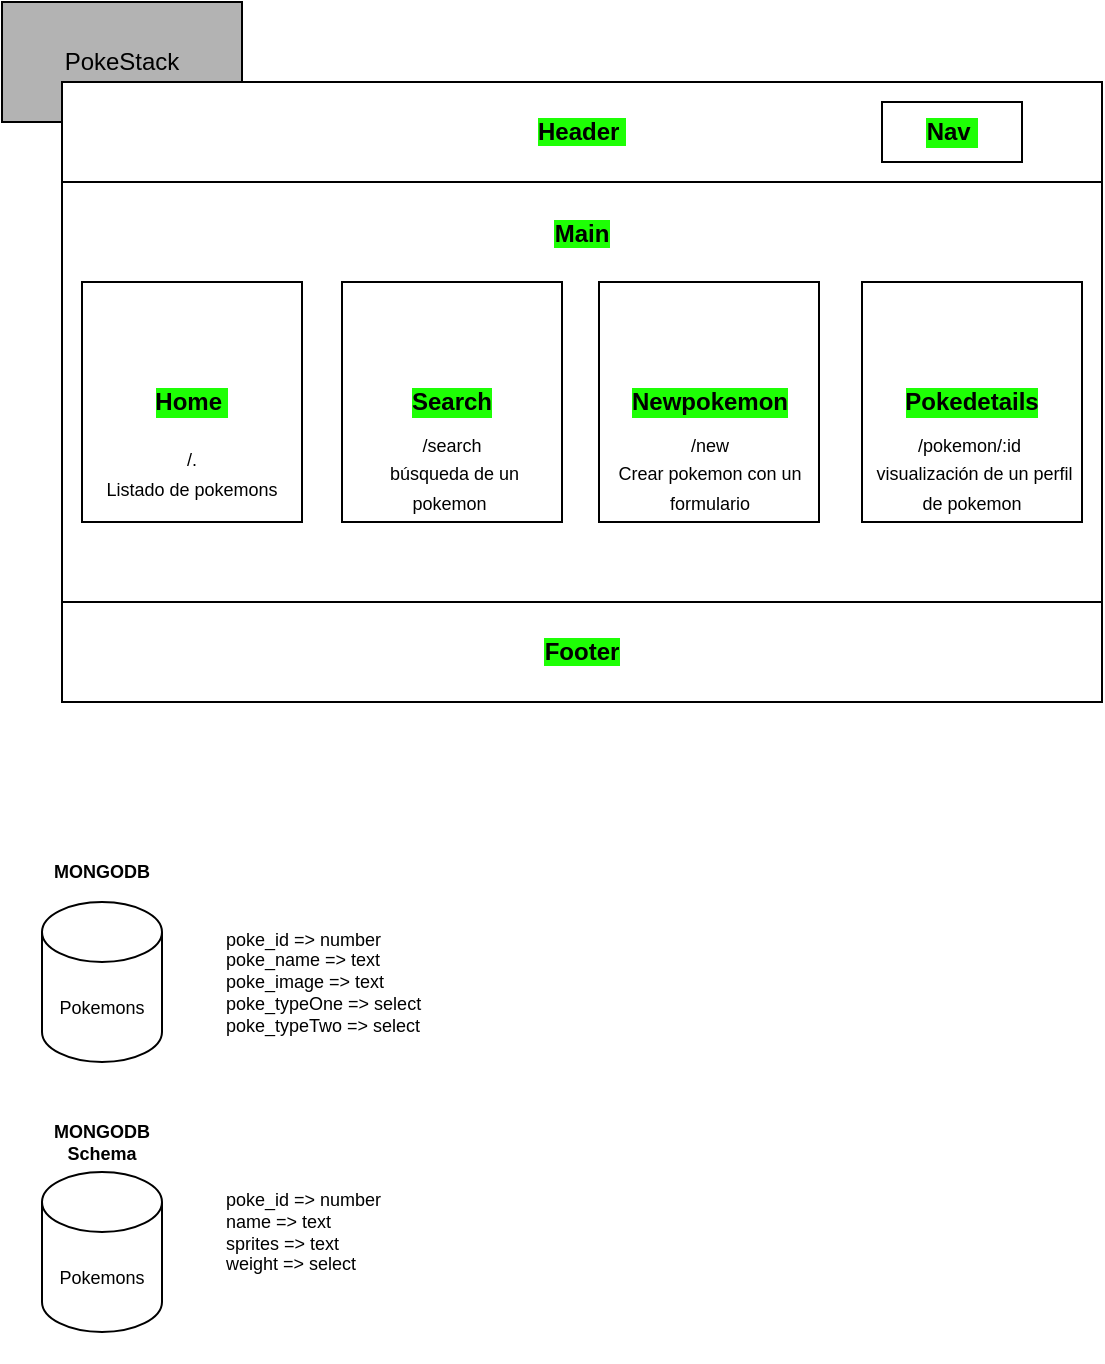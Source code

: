 <mxfile version="16.0.2" type="github">
  <diagram id="IwSsrIOJAKpcAU1nMPrH" name="Page-1">
    <mxGraphModel dx="650" dy="397" grid="1" gridSize="10" guides="1" tooltips="1" connect="1" arrows="1" fold="1" page="1" pageScale="1" pageWidth="827" pageHeight="1169" math="0" shadow="0">
      <root>
        <mxCell id="0" />
        <mxCell id="1" parent="0" />
        <mxCell id="1anfBIQ1N02F5VFbQSF0-1" value="PokeStack" style="rounded=0;whiteSpace=wrap;html=1;fillColor=#B3B3B3;" parent="1" vertex="1">
          <mxGeometry x="60" y="150" width="120" height="60" as="geometry" />
        </mxCell>
        <mxCell id="1anfBIQ1N02F5VFbQSF0-2" value="&lt;b style=&quot;color: rgb(0 , 0 , 0) ; font-family: &amp;#34;helvetica&amp;#34; ; font-size: 12px ; font-style: normal ; letter-spacing: normal ; text-align: center ; text-indent: 0px ; text-transform: none ; word-spacing: 0px ; background-color: rgb(30 , 255 , 5)&quot;&gt;Main&lt;br&gt;&lt;br&gt;&lt;br&gt;&lt;br&gt;&lt;br&gt;&lt;br&gt;&lt;br&gt;&lt;br&gt;&lt;br&gt;&lt;br&gt;&lt;br&gt;&lt;br&gt;&lt;/b&gt;" style="rounded=0;whiteSpace=wrap;html=1;" parent="1" vertex="1">
          <mxGeometry x="90" y="190" width="520" height="310" as="geometry" />
        </mxCell>
        <mxCell id="1anfBIQ1N02F5VFbQSF0-3" value="&lt;b style=&quot;background-color: rgb(30 , 255 , 5)&quot;&gt;Header&amp;nbsp;&lt;/b&gt;" style="rounded=0;whiteSpace=wrap;html=1;" parent="1" vertex="1">
          <mxGeometry x="90" y="190" width="520" height="50" as="geometry" />
        </mxCell>
        <mxCell id="1anfBIQ1N02F5VFbQSF0-4" value="&lt;span style=&quot;background-color: rgb(30 , 255 , 5)&quot;&gt;&lt;b&gt;Footer&lt;/b&gt;&lt;/span&gt;" style="rounded=0;whiteSpace=wrap;html=1;" parent="1" vertex="1">
          <mxGeometry x="90" y="450" width="520" height="50" as="geometry" />
        </mxCell>
        <mxCell id="1anfBIQ1N02F5VFbQSF0-5" value="&lt;b&gt;Nav&amp;nbsp;&lt;/b&gt;" style="rounded=0;whiteSpace=wrap;html=1;labelBackgroundColor=#1EFF05;" parent="1" vertex="1">
          <mxGeometry x="500" y="200" width="70" height="30" as="geometry" />
        </mxCell>
        <mxCell id="1anfBIQ1N02F5VFbQSF0-6" value="&lt;b&gt;Home&amp;nbsp;&lt;br&gt;&lt;/b&gt;" style="rounded=0;whiteSpace=wrap;html=1;labelBackgroundColor=#1EFF05;" parent="1" vertex="1">
          <mxGeometry x="100" y="290" width="110" height="120" as="geometry" />
        </mxCell>
        <mxCell id="1anfBIQ1N02F5VFbQSF0-7" value="&lt;b&gt;Search&lt;br&gt;&lt;/b&gt;" style="rounded=0;whiteSpace=wrap;html=1;labelBackgroundColor=#1EFF05;" parent="1" vertex="1">
          <mxGeometry x="230" y="290" width="110" height="120" as="geometry" />
        </mxCell>
        <mxCell id="1anfBIQ1N02F5VFbQSF0-8" value="&lt;b&gt;Newpokemon&lt;/b&gt;" style="rounded=0;whiteSpace=wrap;html=1;labelBackgroundColor=#1EFF05;" parent="1" vertex="1">
          <mxGeometry x="358.5" y="290" width="110" height="120" as="geometry" />
        </mxCell>
        <mxCell id="1anfBIQ1N02F5VFbQSF0-10" value="&lt;b&gt;Pokedetails&lt;/b&gt;" style="rounded=0;whiteSpace=wrap;html=1;labelBackgroundColor=#1EFF05;" parent="1" vertex="1">
          <mxGeometry x="490" y="290" width="110" height="120" as="geometry" />
        </mxCell>
        <mxCell id="1anfBIQ1N02F5VFbQSF0-11" value="&lt;font style=&quot;font-size: 9px&quot;&gt;/. &lt;br&gt;Listado de pokemons&lt;/font&gt;" style="text;html=1;strokeColor=none;fillColor=none;align=center;verticalAlign=middle;whiteSpace=wrap;rounded=0;labelBackgroundColor=#FFFFFF;" parent="1" vertex="1">
          <mxGeometry x="100" y="370" width="110" height="30" as="geometry" />
        </mxCell>
        <mxCell id="1anfBIQ1N02F5VFbQSF0-12" value="&lt;font style=&quot;font-size: 9px&quot;&gt;/search &lt;br&gt;&amp;nbsp;búsqueda de un pokemon&amp;nbsp;&lt;/font&gt;" style="text;html=1;strokeColor=none;fillColor=none;align=center;verticalAlign=middle;whiteSpace=wrap;rounded=0;labelBackgroundColor=#FFFFFF;" parent="1" vertex="1">
          <mxGeometry x="230" y="370" width="110" height="30" as="geometry" />
        </mxCell>
        <mxCell id="1anfBIQ1N02F5VFbQSF0-13" value="&lt;font style=&quot;font-size: 9px&quot;&gt;/new &lt;br&gt;Crear pokemon con un formulario&lt;/font&gt;" style="text;html=1;strokeColor=none;fillColor=none;align=center;verticalAlign=middle;whiteSpace=wrap;rounded=0;labelBackgroundColor=#FFFFFF;" parent="1" vertex="1">
          <mxGeometry x="359" y="370" width="110" height="30" as="geometry" />
        </mxCell>
        <mxCell id="1anfBIQ1N02F5VFbQSF0-14" value="&lt;font&gt;&lt;font style=&quot;font-size: 9px&quot;&gt;/pokemon/:id&amp;nbsp;&lt;br&gt;&amp;nbsp;visualización de un perfil de pokemon&lt;/font&gt;&lt;br&gt;&lt;/font&gt;" style="text;html=1;strokeColor=none;fillColor=none;align=center;verticalAlign=middle;whiteSpace=wrap;rounded=0;labelBackgroundColor=#FFFFFF;" parent="1" vertex="1">
          <mxGeometry x="490" y="370" width="110" height="30" as="geometry" />
        </mxCell>
        <mxCell id="1anfBIQ1N02F5VFbQSF0-17" value="Pokemons" style="shape=cylinder3;whiteSpace=wrap;html=1;boundedLbl=1;backgroundOutline=1;size=15;labelBackgroundColor=#FFFFFF;fontSize=9;" parent="1" vertex="1">
          <mxGeometry x="80" y="600" width="60" height="80" as="geometry" />
        </mxCell>
        <mxCell id="1anfBIQ1N02F5VFbQSF0-19" value="&lt;div&gt;poke_id =&amp;gt; number&lt;/div&gt;poke_name =&amp;gt; text&lt;br&gt;poke_image =&amp;gt; text&lt;br&gt;poke_typeOne =&amp;gt; select&lt;br&gt;poke_typeTwo =&amp;gt; select" style="text;html=1;strokeColor=none;fillColor=none;align=left;verticalAlign=middle;whiteSpace=wrap;rounded=0;labelBackgroundColor=#FFFFFF;fontSize=9;" parent="1" vertex="1">
          <mxGeometry x="170" y="575" width="270" height="130" as="geometry" />
        </mxCell>
        <mxCell id="1anfBIQ1N02F5VFbQSF0-21" value="MONGODB" style="text;html=1;strokeColor=none;fillColor=none;align=center;verticalAlign=middle;whiteSpace=wrap;rounded=0;labelBackgroundColor=#FFFFFF;fontSize=9;fontStyle=1" parent="1" vertex="1">
          <mxGeometry x="80" y="570" width="60" height="30" as="geometry" />
        </mxCell>
        <mxCell id="x6dRJC_C10PBd-KXjl3r-1" value="Pokemons" style="shape=cylinder3;whiteSpace=wrap;html=1;boundedLbl=1;backgroundOutline=1;size=15;labelBackgroundColor=#FFFFFF;fontSize=9;" vertex="1" parent="1">
          <mxGeometry x="80" y="735" width="60" height="80" as="geometry" />
        </mxCell>
        <mxCell id="x6dRJC_C10PBd-KXjl3r-2" value="MONGODB&lt;br&gt;Schema" style="text;html=1;strokeColor=none;fillColor=none;align=center;verticalAlign=middle;whiteSpace=wrap;rounded=0;labelBackgroundColor=#FFFFFF;fontSize=9;fontStyle=1" vertex="1" parent="1">
          <mxGeometry x="80" y="705" width="60" height="30" as="geometry" />
        </mxCell>
        <mxCell id="x6dRJC_C10PBd-KXjl3r-3" value="&lt;div&gt;poke_id =&amp;gt; number&lt;/div&gt;name =&amp;gt; text&lt;br&gt;sprites =&amp;gt; text&lt;br&gt;weight =&amp;gt; select&lt;br&gt;" style="text;html=1;strokeColor=none;fillColor=none;align=left;verticalAlign=middle;whiteSpace=wrap;rounded=0;labelBackgroundColor=#FFFFFF;fontSize=9;" vertex="1" parent="1">
          <mxGeometry x="170" y="700" width="270" height="130" as="geometry" />
        </mxCell>
      </root>
    </mxGraphModel>
  </diagram>
</mxfile>
